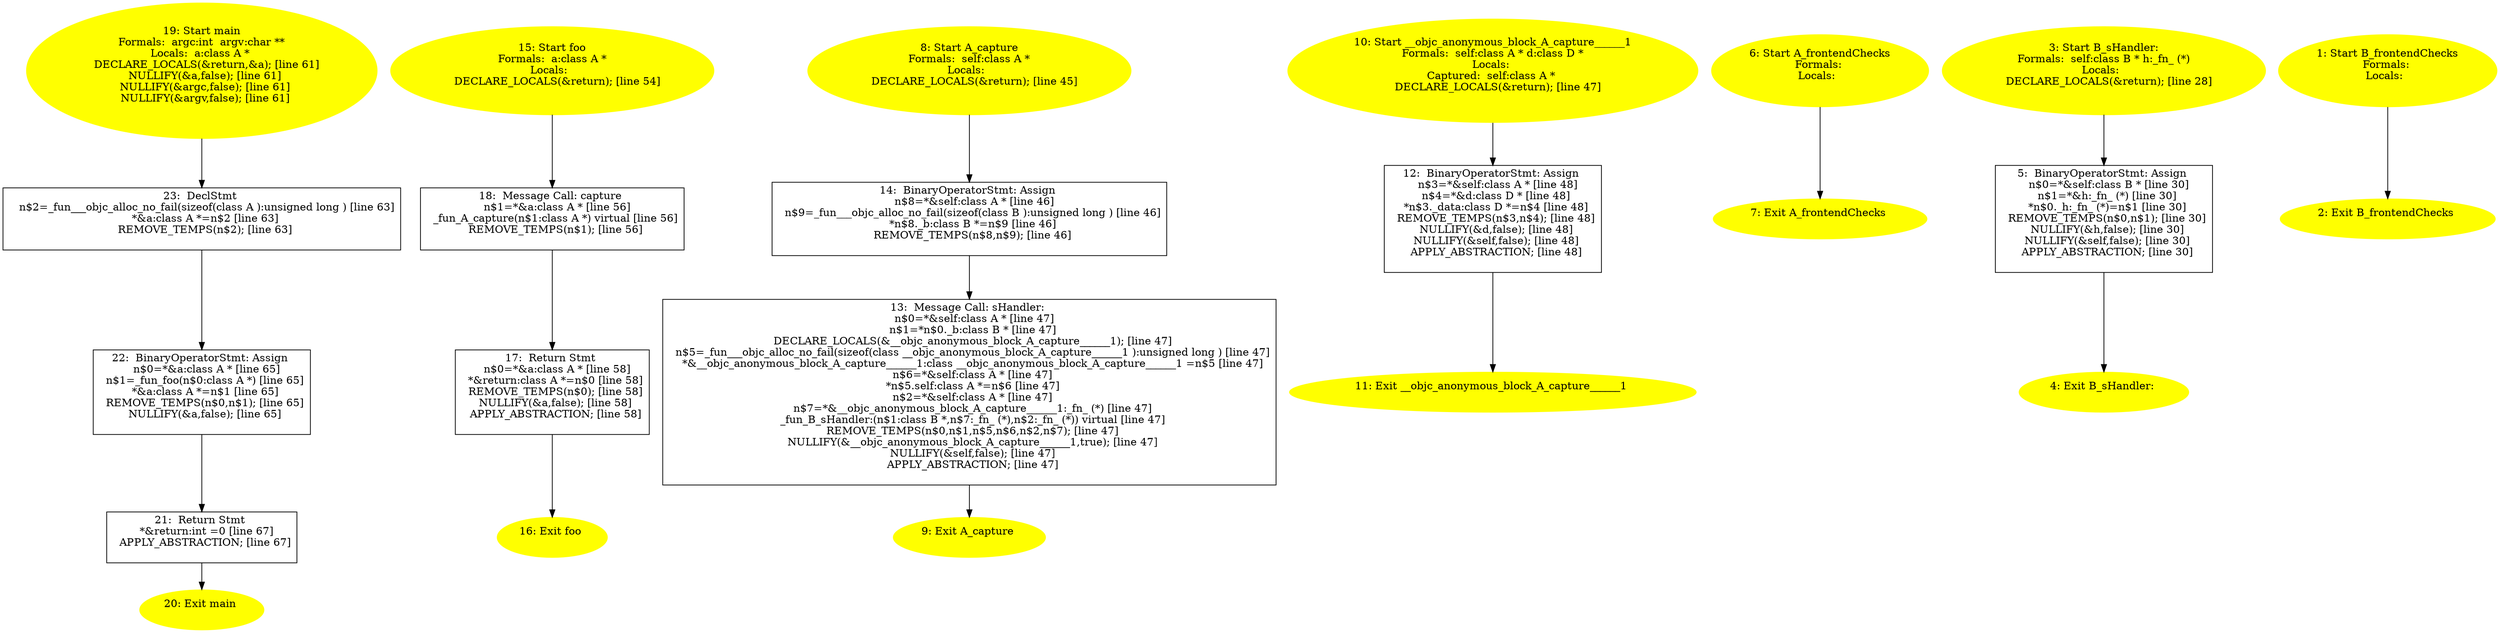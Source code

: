 digraph iCFG {
23 [label="23:  DeclStmt \n   n$2=_fun___objc_alloc_no_fail(sizeof(class A ):unsigned long ) [line 63]\n  *&a:class A *=n$2 [line 63]\n  REMOVE_TEMPS(n$2); [line 63]\n " shape="box"]
	

	 23 -> 22 ;
22 [label="22:  BinaryOperatorStmt: Assign \n   n$0=*&a:class A * [line 65]\n  n$1=_fun_foo(n$0:class A *) [line 65]\n  *&a:class A *=n$1 [line 65]\n  REMOVE_TEMPS(n$0,n$1); [line 65]\n  NULLIFY(&a,false); [line 65]\n " shape="box"]
	

	 22 -> 21 ;
21 [label="21:  Return Stmt \n   *&return:int =0 [line 67]\n  APPLY_ABSTRACTION; [line 67]\n " shape="box"]
	

	 21 -> 20 ;
20 [label="20: Exit main \n  " color=yellow style=filled]
	

19 [label="19: Start main\nFormals:  argc:int  argv:char **\nLocals:  a:class A * \n   DECLARE_LOCALS(&return,&a); [line 61]\n  NULLIFY(&a,false); [line 61]\n  NULLIFY(&argc,false); [line 61]\n  NULLIFY(&argv,false); [line 61]\n " color=yellow style=filled]
	

	 19 -> 23 ;
18 [label="18:  Message Call: capture \n   n$1=*&a:class A * [line 56]\n  _fun_A_capture(n$1:class A *) virtual [line 56]\n  REMOVE_TEMPS(n$1); [line 56]\n " shape="box"]
	

	 18 -> 17 ;
17 [label="17:  Return Stmt \n   n$0=*&a:class A * [line 58]\n  *&return:class A *=n$0 [line 58]\n  REMOVE_TEMPS(n$0); [line 58]\n  NULLIFY(&a,false); [line 58]\n  APPLY_ABSTRACTION; [line 58]\n " shape="box"]
	

	 17 -> 16 ;
16 [label="16: Exit foo \n  " color=yellow style=filled]
	

15 [label="15: Start foo\nFormals:  a:class A *\nLocals:  \n   DECLARE_LOCALS(&return); [line 54]\n " color=yellow style=filled]
	

	 15 -> 18 ;
14 [label="14:  BinaryOperatorStmt: Assign \n   n$8=*&self:class A * [line 46]\n  n$9=_fun___objc_alloc_no_fail(sizeof(class B ):unsigned long ) [line 46]\n  *n$8._b:class B *=n$9 [line 46]\n  REMOVE_TEMPS(n$8,n$9); [line 46]\n " shape="box"]
	

	 14 -> 13 ;
13 [label="13:  Message Call: sHandler: \n   n$0=*&self:class A * [line 47]\n  n$1=*n$0._b:class B * [line 47]\n  DECLARE_LOCALS(&__objc_anonymous_block_A_capture______1); [line 47]\n  n$5=_fun___objc_alloc_no_fail(sizeof(class __objc_anonymous_block_A_capture______1 ):unsigned long ) [line 47]\n  *&__objc_anonymous_block_A_capture______1:class __objc_anonymous_block_A_capture______1 =n$5 [line 47]\n  n$6=*&self:class A * [line 47]\n  *n$5.self:class A *=n$6 [line 47]\n  n$2=*&self:class A * [line 47]\n  n$7=*&__objc_anonymous_block_A_capture______1:_fn_ (*) [line 47]\n  _fun_B_sHandler:(n$1:class B *,n$7:_fn_ (*),n$2:_fn_ (*)) virtual [line 47]\n  REMOVE_TEMPS(n$0,n$1,n$5,n$6,n$2,n$7); [line 47]\n  NULLIFY(&__objc_anonymous_block_A_capture______1,true); [line 47]\n  NULLIFY(&self,false); [line 47]\n  APPLY_ABSTRACTION; [line 47]\n " shape="box"]
	

	 13 -> 9 ;
12 [label="12:  BinaryOperatorStmt: Assign \n   n$3=*&self:class A * [line 48]\n  n$4=*&d:class D * [line 48]\n  *n$3._data:class D *=n$4 [line 48]\n  REMOVE_TEMPS(n$3,n$4); [line 48]\n  NULLIFY(&d,false); [line 48]\n  NULLIFY(&self,false); [line 48]\n  APPLY_ABSTRACTION; [line 48]\n " shape="box"]
	

	 12 -> 11 ;
11 [label="11: Exit __objc_anonymous_block_A_capture______1 \n  " color=yellow style=filled]
	

10 [label="10: Start __objc_anonymous_block_A_capture______1\nFormals:  self:class A * d:class D *\nLocals: \nCaptured:  self:class A * \n   DECLARE_LOCALS(&return); [line 47]\n " color=yellow style=filled]
	

	 10 -> 12 ;
9 [label="9: Exit A_capture \n  " color=yellow style=filled]
	

8 [label="8: Start A_capture\nFormals:  self:class A *\nLocals:  \n   DECLARE_LOCALS(&return); [line 45]\n " color=yellow style=filled]
	

	 8 -> 14 ;
7 [label="7: Exit A_frontendChecks \n  " color=yellow style=filled]
	

6 [label="6: Start A_frontendChecks\nFormals: \nLocals:  \n  " color=yellow style=filled]
	

	 6 -> 7 ;
5 [label="5:  BinaryOperatorStmt: Assign \n   n$0=*&self:class B * [line 30]\n  n$1=*&h:_fn_ (*) [line 30]\n  *n$0._h:_fn_ (*)=n$1 [line 30]\n  REMOVE_TEMPS(n$0,n$1); [line 30]\n  NULLIFY(&h,false); [line 30]\n  NULLIFY(&self,false); [line 30]\n  APPLY_ABSTRACTION; [line 30]\n " shape="box"]
	

	 5 -> 4 ;
4 [label="4: Exit B_sHandler: \n  " color=yellow style=filled]
	

3 [label="3: Start B_sHandler:\nFormals:  self:class B * h:_fn_ (*)\nLocals:  \n   DECLARE_LOCALS(&return); [line 28]\n " color=yellow style=filled]
	

	 3 -> 5 ;
2 [label="2: Exit B_frontendChecks \n  " color=yellow style=filled]
	

1 [label="1: Start B_frontendChecks\nFormals: \nLocals:  \n  " color=yellow style=filled]
	

	 1 -> 2 ;
}
